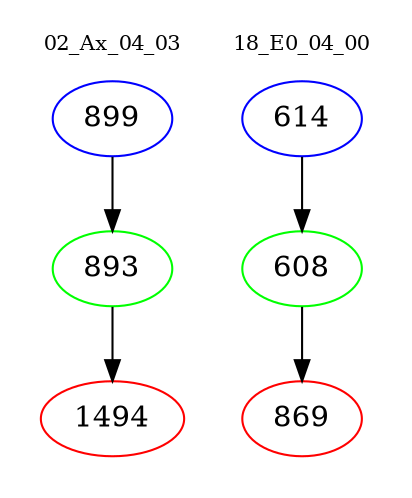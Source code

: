 digraph{
subgraph cluster_0 {
color = white
label = "02_Ax_04_03";
fontsize=10;
T0_899 [label="899", color="blue"]
T0_899 -> T0_893 [color="black"]
T0_893 [label="893", color="green"]
T0_893 -> T0_1494 [color="black"]
T0_1494 [label="1494", color="red"]
}
subgraph cluster_1 {
color = white
label = "18_E0_04_00";
fontsize=10;
T1_614 [label="614", color="blue"]
T1_614 -> T1_608 [color="black"]
T1_608 [label="608", color="green"]
T1_608 -> T1_869 [color="black"]
T1_869 [label="869", color="red"]
}
}
